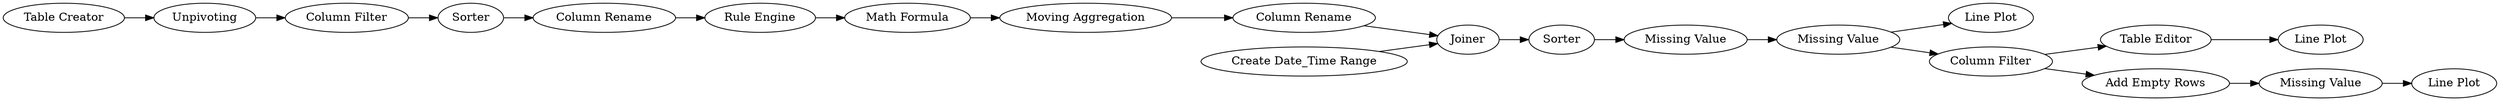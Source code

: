 digraph {
	1 [label="Table Creator"]
	3 [label="Create Date_Time Range"]
	5 [label=Unpivoting]
	6 [label=Sorter]
	7 [label="Column Filter"]
	8 [label="Column Rename"]
	9 [label="Rule Engine"]
	11 [label="Math Formula"]
	12 [label=Joiner]
	13 [label="Moving Aggregation"]
	14 [label=Sorter]
	15 [label="Missing Value"]
	16 [label="Missing Value"]
	18 [label="Column Rename"]
	19 [label="Line Plot"]
	20 [label="Column Filter"]
	21 [label="Line Plot"]
	22 [label="Table Editor"]
	23 [label="Add Empty Rows"]
	24 [label="Missing Value"]
	25 [label="Line Plot"]
	1 -> 5
	3 -> 12
	5 -> 7
	6 -> 8
	7 -> 6
	8 -> 9
	9 -> 11
	11 -> 13
	12 -> 14
	13 -> 18
	14 -> 15
	15 -> 16
	16 -> 19
	16 -> 20
	18 -> 12
	20 -> 22
	20 -> 23
	22 -> 21
	23 -> 24
	24 -> 25
	rankdir=LR
}
